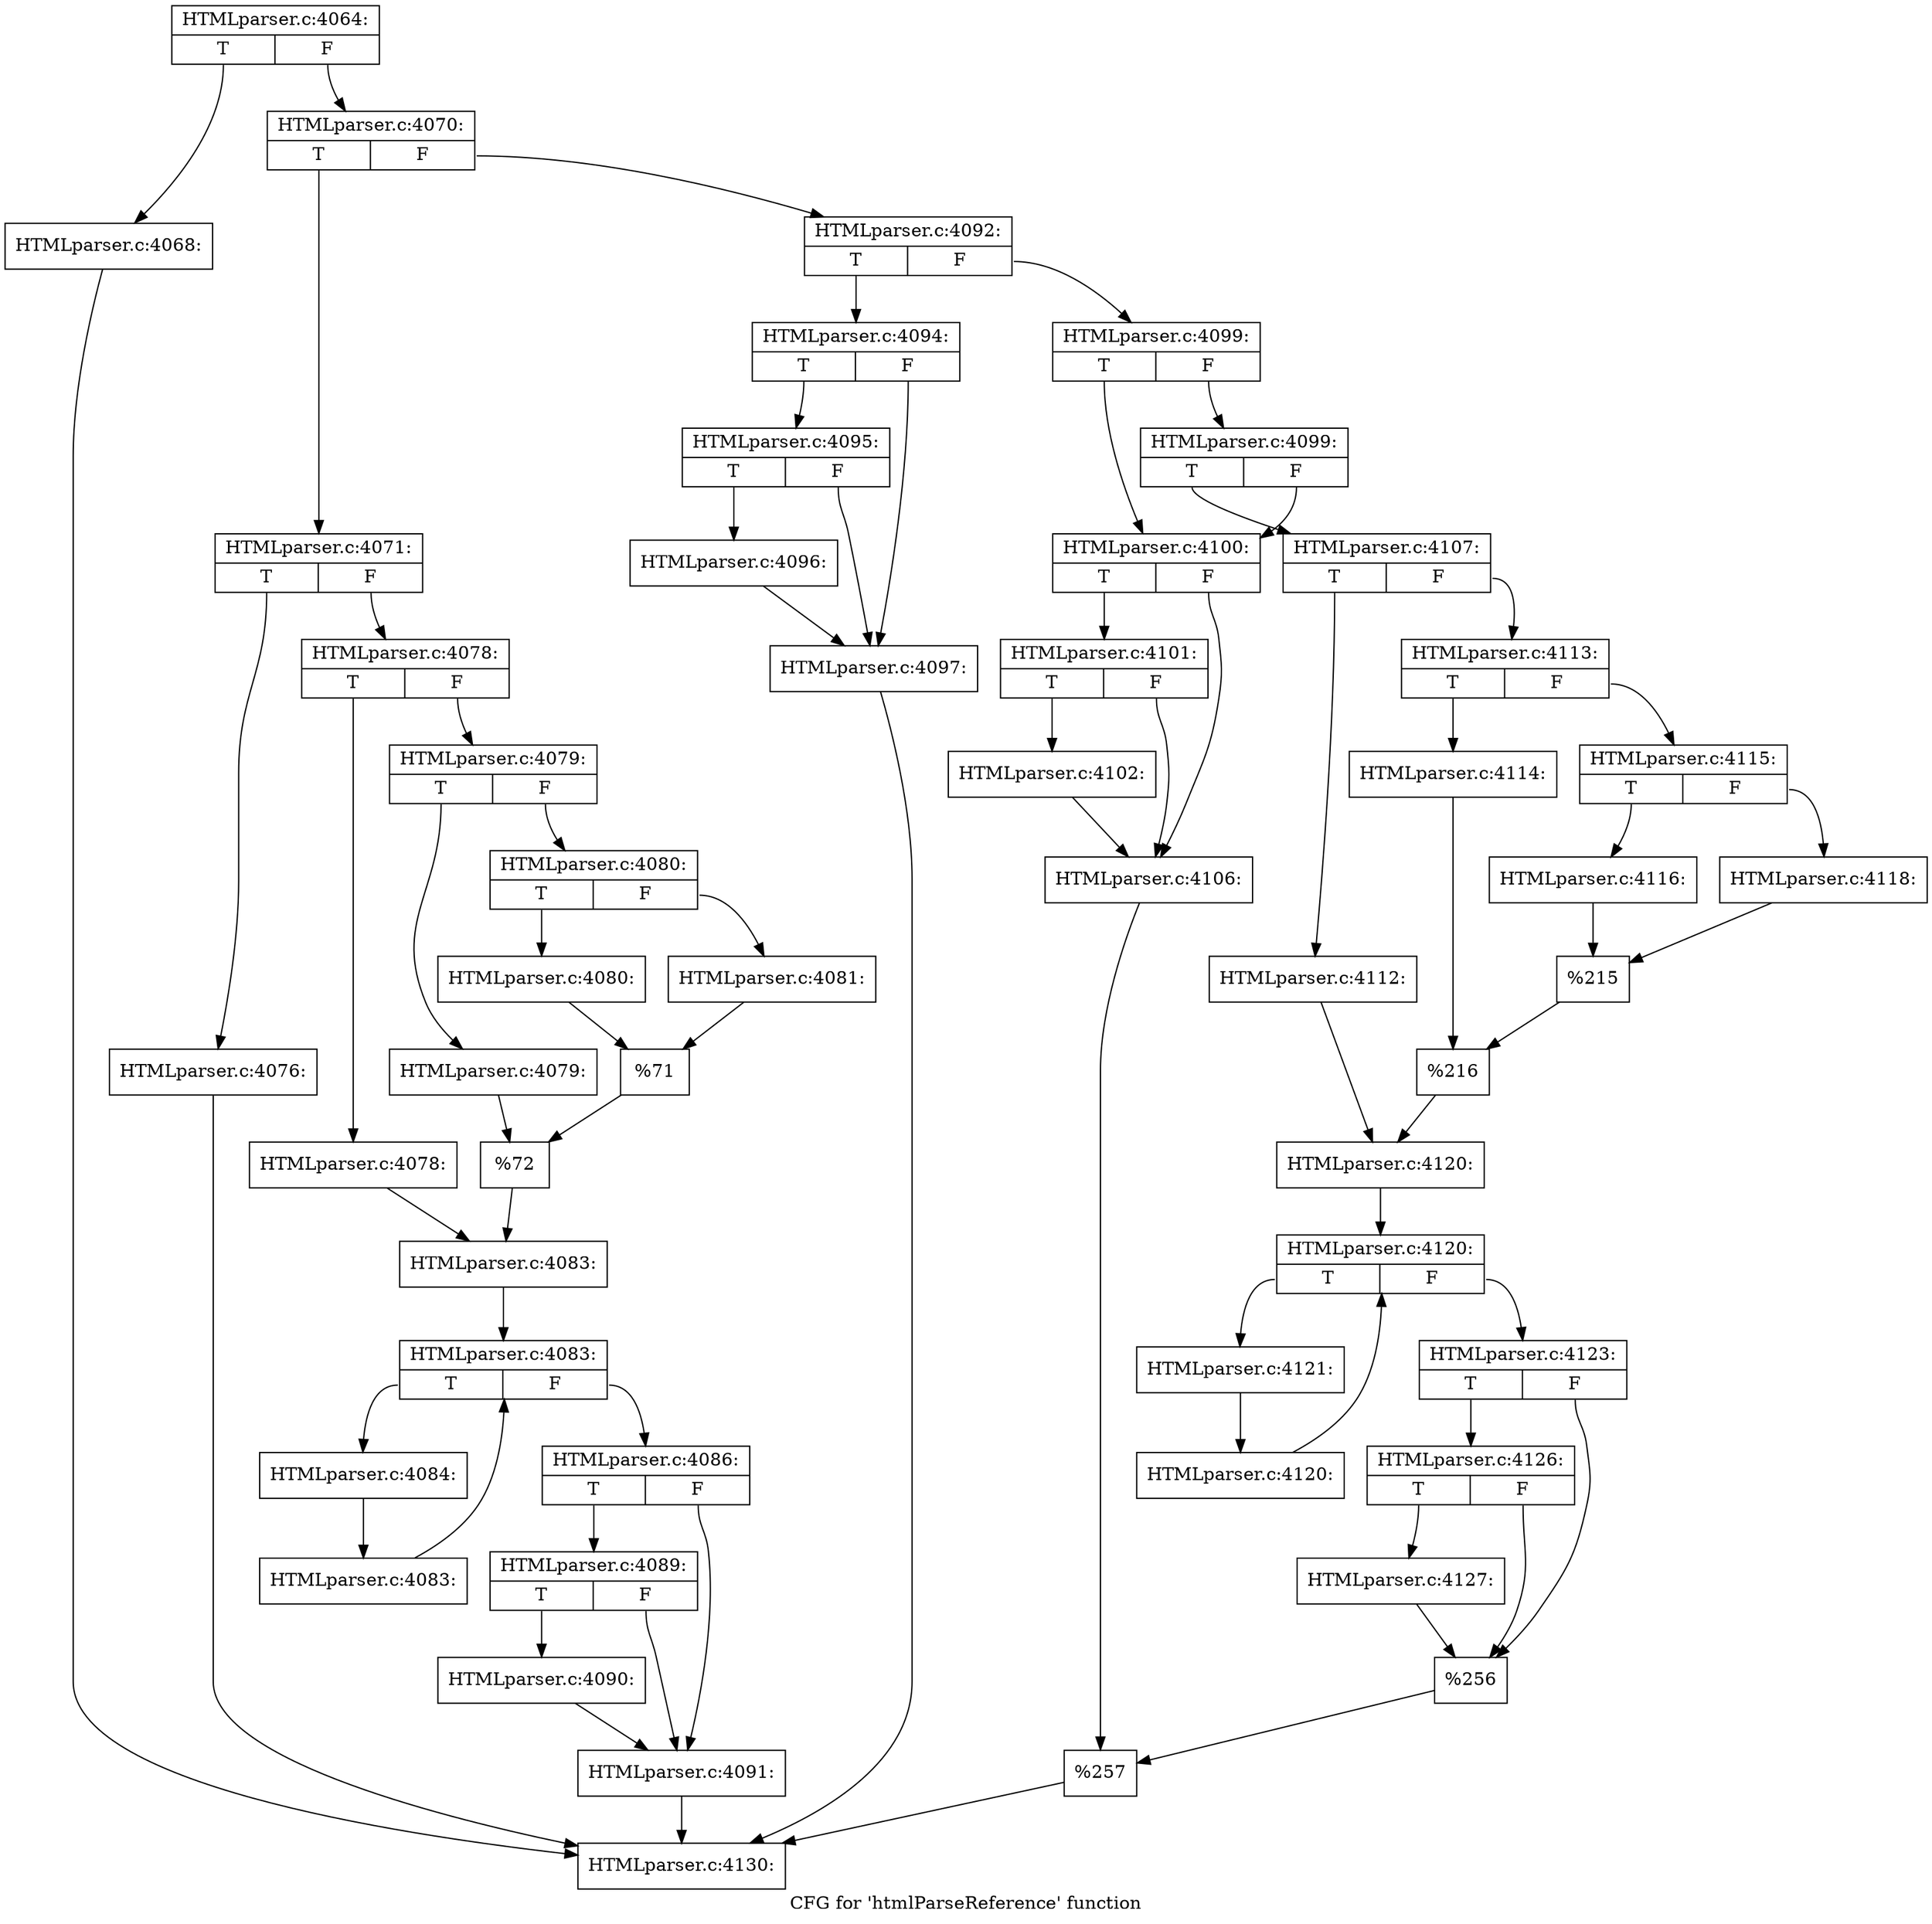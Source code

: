 digraph "CFG for 'htmlParseReference' function" {
	label="CFG for 'htmlParseReference' function";

	Node0x5630c60494b0 [shape=record,label="{HTMLparser.c:4064:|{<s0>T|<s1>F}}"];
	Node0x5630c60494b0:s0 -> Node0x5630c5c58770;
	Node0x5630c60494b0:s1 -> Node0x5630c5c587c0;
	Node0x5630c5c58770 [shape=record,label="{HTMLparser.c:4068:}"];
	Node0x5630c5c58770 -> Node0x5630c5c58ce0;
	Node0x5630c5c587c0 [shape=record,label="{HTMLparser.c:4070:|{<s0>T|<s1>F}}"];
	Node0x5630c5c587c0:s0 -> Node0x5630c5c58c90;
	Node0x5630c5c587c0:s1 -> Node0x5630c5c58d30;
	Node0x5630c5c58c90 [shape=record,label="{HTMLparser.c:4071:|{<s0>T|<s1>F}}"];
	Node0x5630c5c58c90:s0 -> Node0x5630c5c59d10;
	Node0x5630c5c58c90:s1 -> Node0x5630c5c59d60;
	Node0x5630c5c59d10 [shape=record,label="{HTMLparser.c:4076:}"];
	Node0x5630c5c59d10 -> Node0x5630c5c58ce0;
	Node0x5630c5c59d60 [shape=record,label="{HTMLparser.c:4078:|{<s0>T|<s1>F}}"];
	Node0x5630c5c59d60:s0 -> Node0x5630c5c5a110;
	Node0x5630c5c59d60:s1 -> Node0x5630c5c5a1b0;
	Node0x5630c5c5a110 [shape=record,label="{HTMLparser.c:4078:}"];
	Node0x5630c5c5a110 -> Node0x5630c5c5a160;
	Node0x5630c5c5a1b0 [shape=record,label="{HTMLparser.c:4079:|{<s0>T|<s1>F}}"];
	Node0x5630c5c5a1b0:s0 -> Node0x5630c5c5aba0;
	Node0x5630c5c5a1b0:s1 -> Node0x5630c5c5ac40;
	Node0x5630c5c5aba0 [shape=record,label="{HTMLparser.c:4079:}"];
	Node0x5630c5c5aba0 -> Node0x5630c5c5abf0;
	Node0x5630c5c5ac40 [shape=record,label="{HTMLparser.c:4080:|{<s0>T|<s1>F}}"];
	Node0x5630c5c5ac40:s0 -> Node0x5630c5c5b900;
	Node0x5630c5c5ac40:s1 -> Node0x5630c5c5b9a0;
	Node0x5630c5c5b900 [shape=record,label="{HTMLparser.c:4080:}"];
	Node0x5630c5c5b900 -> Node0x5630c5c5b950;
	Node0x5630c5c5b9a0 [shape=record,label="{HTMLparser.c:4081:}"];
	Node0x5630c5c5b9a0 -> Node0x5630c5c5b950;
	Node0x5630c5c5b950 [shape=record,label="{%71}"];
	Node0x5630c5c5b950 -> Node0x5630c5c5abf0;
	Node0x5630c5c5abf0 [shape=record,label="{%72}"];
	Node0x5630c5c5abf0 -> Node0x5630c5c5a160;
	Node0x5630c5c5a160 [shape=record,label="{HTMLparser.c:4083:}"];
	Node0x5630c5c5a160 -> Node0x5630c5c5d1a0;
	Node0x5630c5c5d1a0 [shape=record,label="{HTMLparser.c:4083:|{<s0>T|<s1>F}}"];
	Node0x5630c5c5d1a0:s0 -> Node0x5630c5c5d480;
	Node0x5630c5c5d1a0:s1 -> Node0x5630c5c5d110;
	Node0x5630c5c5d480 [shape=record,label="{HTMLparser.c:4084:}"];
	Node0x5630c5c5d480 -> Node0x5630c5c5d3f0;
	Node0x5630c5c5d3f0 [shape=record,label="{HTMLparser.c:4083:}"];
	Node0x5630c5c5d3f0 -> Node0x5630c5c5d1a0;
	Node0x5630c5c5d110 [shape=record,label="{HTMLparser.c:4086:|{<s0>T|<s1>F}}"];
	Node0x5630c5c5d110:s0 -> Node0x5630c6056340;
	Node0x5630c5c5d110:s1 -> Node0x5630c60562f0;
	Node0x5630c6056340 [shape=record,label="{HTMLparser.c:4089:|{<s0>T|<s1>F}}"];
	Node0x5630c6056340:s0 -> Node0x5630c60562a0;
	Node0x5630c6056340:s1 -> Node0x5630c60562f0;
	Node0x5630c60562a0 [shape=record,label="{HTMLparser.c:4090:}"];
	Node0x5630c60562a0 -> Node0x5630c60562f0;
	Node0x5630c60562f0 [shape=record,label="{HTMLparser.c:4091:}"];
	Node0x5630c60562f0 -> Node0x5630c5c58ce0;
	Node0x5630c5c58d30 [shape=record,label="{HTMLparser.c:4092:|{<s0>T|<s1>F}}"];
	Node0x5630c5c58d30:s0 -> Node0x5630c6057750;
	Node0x5630c5c58d30:s1 -> Node0x5630c60577a0;
	Node0x5630c6057750 [shape=record,label="{HTMLparser.c:4094:|{<s0>T|<s1>F}}"];
	Node0x5630c6057750:s0 -> Node0x5630c6057cf0;
	Node0x5630c6057750:s1 -> Node0x5630c6057ca0;
	Node0x5630c6057cf0 [shape=record,label="{HTMLparser.c:4095:|{<s0>T|<s1>F}}"];
	Node0x5630c6057cf0:s0 -> Node0x5630c6057c50;
	Node0x5630c6057cf0:s1 -> Node0x5630c6057ca0;
	Node0x5630c6057c50 [shape=record,label="{HTMLparser.c:4096:}"];
	Node0x5630c6057c50 -> Node0x5630c6057ca0;
	Node0x5630c6057ca0 [shape=record,label="{HTMLparser.c:4097:}"];
	Node0x5630c6057ca0 -> Node0x5630c5c58ce0;
	Node0x5630c60577a0 [shape=record,label="{HTMLparser.c:4099:|{<s0>T|<s1>F}}"];
	Node0x5630c60577a0:s0 -> Node0x5630c6058ef0;
	Node0x5630c60577a0:s1 -> Node0x5630c6058fe0;
	Node0x5630c6058fe0 [shape=record,label="{HTMLparser.c:4099:|{<s0>T|<s1>F}}"];
	Node0x5630c6058fe0:s0 -> Node0x5630c6058f90;
	Node0x5630c6058fe0:s1 -> Node0x5630c6058ef0;
	Node0x5630c6058ef0 [shape=record,label="{HTMLparser.c:4100:|{<s0>T|<s1>F}}"];
	Node0x5630c6058ef0:s0 -> Node0x5630c6059890;
	Node0x5630c6058ef0:s1 -> Node0x5630c6059840;
	Node0x5630c6059890 [shape=record,label="{HTMLparser.c:4101:|{<s0>T|<s1>F}}"];
	Node0x5630c6059890:s0 -> Node0x5630c60597f0;
	Node0x5630c6059890:s1 -> Node0x5630c6059840;
	Node0x5630c60597f0 [shape=record,label="{HTMLparser.c:4102:}"];
	Node0x5630c60597f0 -> Node0x5630c6059840;
	Node0x5630c6059840 [shape=record,label="{HTMLparser.c:4106:}"];
	Node0x5630c6059840 -> Node0x5630c6058f40;
	Node0x5630c6058f90 [shape=record,label="{HTMLparser.c:4107:|{<s0>T|<s1>F}}"];
	Node0x5630c6058f90:s0 -> Node0x5630c605bce0;
	Node0x5630c6058f90:s1 -> Node0x5630c605bd80;
	Node0x5630c605bce0 [shape=record,label="{HTMLparser.c:4112:}"];
	Node0x5630c605bce0 -> Node0x5630c605bd30;
	Node0x5630c605bd80 [shape=record,label="{HTMLparser.c:4113:|{<s0>T|<s1>F}}"];
	Node0x5630c605bd80:s0 -> Node0x5630c605c770;
	Node0x5630c605bd80:s1 -> Node0x5630c605c810;
	Node0x5630c605c770 [shape=record,label="{HTMLparser.c:4114:}"];
	Node0x5630c605c770 -> Node0x5630c605c7c0;
	Node0x5630c605c810 [shape=record,label="{HTMLparser.c:4115:|{<s0>T|<s1>F}}"];
	Node0x5630c605c810:s0 -> Node0x5630c605d4d0;
	Node0x5630c605c810:s1 -> Node0x5630c605d570;
	Node0x5630c605d4d0 [shape=record,label="{HTMLparser.c:4116:}"];
	Node0x5630c605d4d0 -> Node0x5630c605d520;
	Node0x5630c605d570 [shape=record,label="{HTMLparser.c:4118:}"];
	Node0x5630c605d570 -> Node0x5630c605d520;
	Node0x5630c605d520 [shape=record,label="{%215}"];
	Node0x5630c605d520 -> Node0x5630c605c7c0;
	Node0x5630c605c7c0 [shape=record,label="{%216}"];
	Node0x5630c605c7c0 -> Node0x5630c605bd30;
	Node0x5630c605bd30 [shape=record,label="{HTMLparser.c:4120:}"];
	Node0x5630c605bd30 -> Node0x5630c605ed70;
	Node0x5630c605ed70 [shape=record,label="{HTMLparser.c:4120:|{<s0>T|<s1>F}}"];
	Node0x5630c605ed70:s0 -> Node0x5630c605f050;
	Node0x5630c605ed70:s1 -> Node0x5630c605ece0;
	Node0x5630c605f050 [shape=record,label="{HTMLparser.c:4121:}"];
	Node0x5630c605f050 -> Node0x5630c605efc0;
	Node0x5630c605efc0 [shape=record,label="{HTMLparser.c:4120:}"];
	Node0x5630c605efc0 -> Node0x5630c605ed70;
	Node0x5630c605ece0 [shape=record,label="{HTMLparser.c:4123:|{<s0>T|<s1>F}}"];
	Node0x5630c605ece0:s0 -> Node0x5630c6060270;
	Node0x5630c605ece0:s1 -> Node0x5630c6060220;
	Node0x5630c6060270 [shape=record,label="{HTMLparser.c:4126:|{<s0>T|<s1>F}}"];
	Node0x5630c6060270:s0 -> Node0x5630c60601d0;
	Node0x5630c6060270:s1 -> Node0x5630c6060220;
	Node0x5630c60601d0 [shape=record,label="{HTMLparser.c:4127:}"];
	Node0x5630c60601d0 -> Node0x5630c6060220;
	Node0x5630c6060220 [shape=record,label="{%256}"];
	Node0x5630c6060220 -> Node0x5630c6058f40;
	Node0x5630c6058f40 [shape=record,label="{%257}"];
	Node0x5630c6058f40 -> Node0x5630c5c58ce0;
	Node0x5630c5c58ce0 [shape=record,label="{HTMLparser.c:4130:}"];
}
